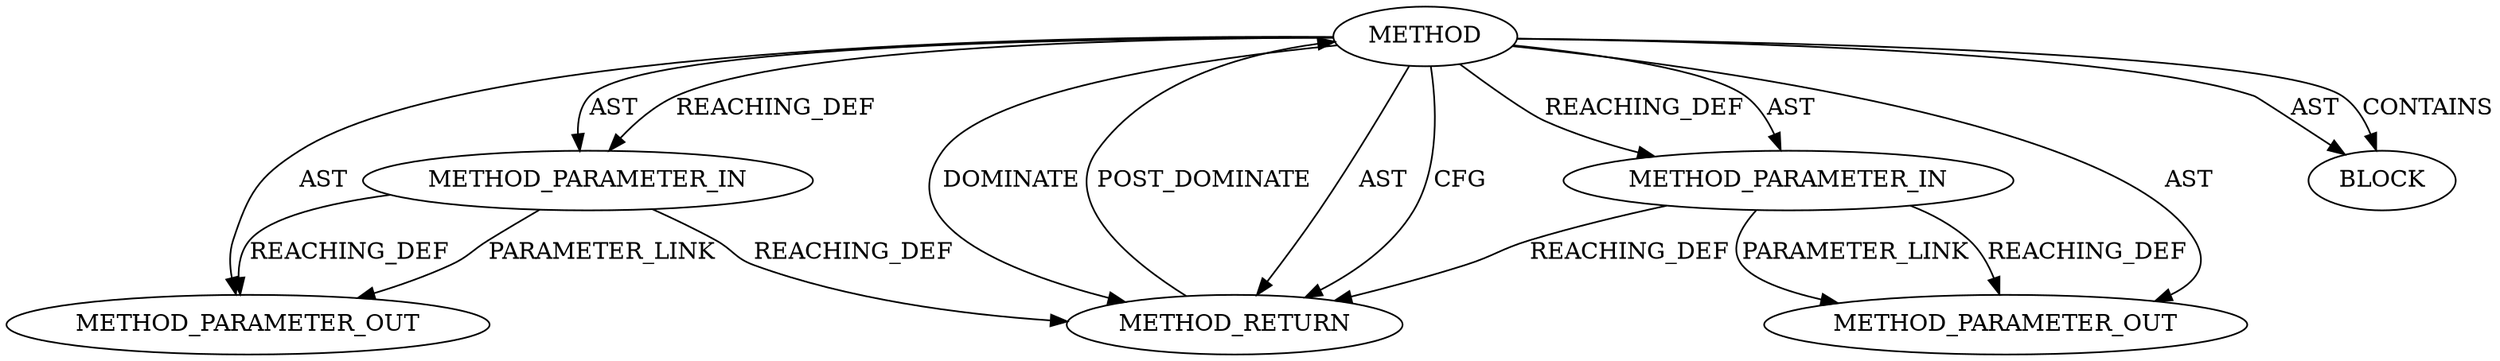 digraph {
  13354 [label=METHOD_PARAMETER_OUT ORDER=1 CODE="p1" IS_VARIADIC=false TYPE_FULL_NAME="ANY" EVALUATION_STRATEGY="BY_VALUE" INDEX=1 NAME="p1"]
  12251 [label=METHOD_RETURN ORDER=2 CODE="RET" TYPE_FULL_NAME="ANY" EVALUATION_STRATEGY="BY_VALUE"]
  13355 [label=METHOD_PARAMETER_OUT ORDER=2 CODE="p2" IS_VARIADIC=false TYPE_FULL_NAME="ANY" EVALUATION_STRATEGY="BY_VALUE" INDEX=2 NAME="p2"]
  12247 [label=METHOD AST_PARENT_TYPE="NAMESPACE_BLOCK" AST_PARENT_FULL_NAME="<global>" ORDER=0 CODE="<empty>" FULL_NAME="<operator>.notEquals" IS_EXTERNAL=true FILENAME="<empty>" SIGNATURE="" NAME="<operator>.notEquals"]
  12250 [label=BLOCK ORDER=1 ARGUMENT_INDEX=1 CODE="<empty>" TYPE_FULL_NAME="ANY"]
  12249 [label=METHOD_PARAMETER_IN ORDER=2 CODE="p2" IS_VARIADIC=false TYPE_FULL_NAME="ANY" EVALUATION_STRATEGY="BY_VALUE" INDEX=2 NAME="p2"]
  12248 [label=METHOD_PARAMETER_IN ORDER=1 CODE="p1" IS_VARIADIC=false TYPE_FULL_NAME="ANY" EVALUATION_STRATEGY="BY_VALUE" INDEX=1 NAME="p1"]
  12249 -> 13355 [label=PARAMETER_LINK ]
  12247 -> 12250 [label=AST ]
  12247 -> 12249 [label=REACHING_DEF VARIABLE=""]
  12247 -> 12249 [label=AST ]
  12248 -> 13354 [label=REACHING_DEF VARIABLE="p1"]
  12247 -> 12250 [label=CONTAINS ]
  12247 -> 12248 [label=AST ]
  12249 -> 13355 [label=REACHING_DEF VARIABLE="p2"]
  12247 -> 12248 [label=REACHING_DEF VARIABLE=""]
  12247 -> 13354 [label=AST ]
  12247 -> 12251 [label=AST ]
  12247 -> 13355 [label=AST ]
  12248 -> 13354 [label=PARAMETER_LINK ]
  12247 -> 12251 [label=CFG ]
  12251 -> 12247 [label=POST_DOMINATE ]
  12249 -> 12251 [label=REACHING_DEF VARIABLE="p2"]
  12248 -> 12251 [label=REACHING_DEF VARIABLE="p1"]
  12247 -> 12251 [label=DOMINATE ]
}

